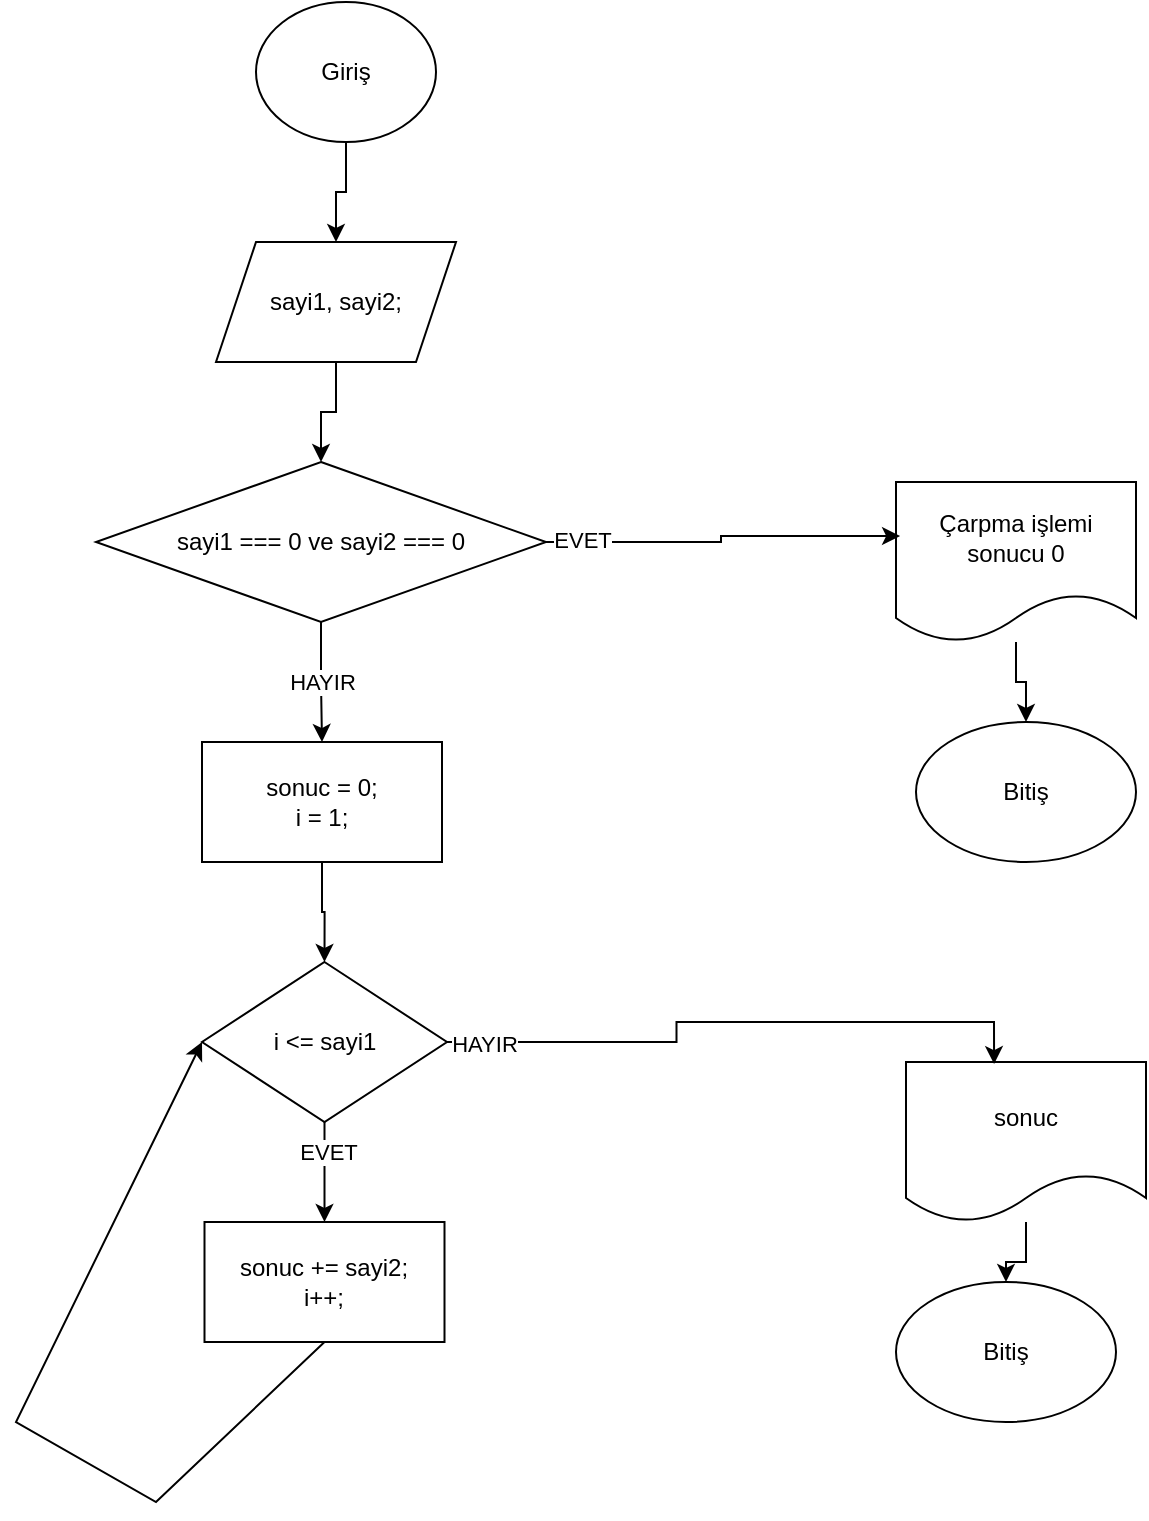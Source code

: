 <mxfile version="22.1.11" type="device">
  <diagram name="Sayfa -1" id="ET76W6a5pl6a4n5QpmuO">
    <mxGraphModel dx="1674" dy="746" grid="1" gridSize="10" guides="1" tooltips="1" connect="1" arrows="1" fold="1" page="1" pageScale="1" pageWidth="827" pageHeight="1169" math="0" shadow="0">
      <root>
        <mxCell id="0" />
        <mxCell id="1" parent="0" />
        <mxCell id="9m6wdw5ZZKKTW6Mnq0ev-25" style="edgeStyle=orthogonalEdgeStyle;rounded=0;orthogonalLoop=1;jettySize=auto;html=1;entryX=0.5;entryY=0;entryDx=0;entryDy=0;" edge="1" parent="1" source="9m6wdw5ZZKKTW6Mnq0ev-1" target="9m6wdw5ZZKKTW6Mnq0ev-2">
          <mxGeometry relative="1" as="geometry" />
        </mxCell>
        <mxCell id="9m6wdw5ZZKKTW6Mnq0ev-1" value="Giriş" style="ellipse;whiteSpace=wrap;html=1;" vertex="1" parent="1">
          <mxGeometry x="160" y="40" width="90" height="70" as="geometry" />
        </mxCell>
        <mxCell id="9m6wdw5ZZKKTW6Mnq0ev-26" style="edgeStyle=orthogonalEdgeStyle;rounded=0;orthogonalLoop=1;jettySize=auto;html=1;entryX=0.5;entryY=0;entryDx=0;entryDy=0;" edge="1" parent="1" source="9m6wdw5ZZKKTW6Mnq0ev-2" target="9m6wdw5ZZKKTW6Mnq0ev-3">
          <mxGeometry relative="1" as="geometry" />
        </mxCell>
        <mxCell id="9m6wdw5ZZKKTW6Mnq0ev-2" value="sayi1, sayi2;" style="shape=parallelogram;perimeter=parallelogramPerimeter;whiteSpace=wrap;html=1;fixedSize=1;" vertex="1" parent="1">
          <mxGeometry x="140" y="160" width="120" height="60" as="geometry" />
        </mxCell>
        <mxCell id="9m6wdw5ZZKKTW6Mnq0ev-15" style="edgeStyle=orthogonalEdgeStyle;rounded=0;orthogonalLoop=1;jettySize=auto;html=1;exitX=0.5;exitY=1;exitDx=0;exitDy=0;entryX=0.5;entryY=0;entryDx=0;entryDy=0;" edge="1" parent="1" source="9m6wdw5ZZKKTW6Mnq0ev-3" target="9m6wdw5ZZKKTW6Mnq0ev-5">
          <mxGeometry relative="1" as="geometry" />
        </mxCell>
        <mxCell id="9m6wdw5ZZKKTW6Mnq0ev-24" value="HAYIR" style="edgeLabel;html=1;align=center;verticalAlign=middle;resizable=0;points=[];" vertex="1" connectable="0" parent="9m6wdw5ZZKKTW6Mnq0ev-15">
          <mxGeometry x="0.008" relative="1" as="geometry">
            <mxPoint as="offset" />
          </mxGeometry>
        </mxCell>
        <mxCell id="9m6wdw5ZZKKTW6Mnq0ev-3" value="sayi1 === 0 ve sayi2 === 0" style="rhombus;whiteSpace=wrap;html=1;" vertex="1" parent="1">
          <mxGeometry x="80" y="270" width="225" height="80" as="geometry" />
        </mxCell>
        <mxCell id="9m6wdw5ZZKKTW6Mnq0ev-16" style="edgeStyle=orthogonalEdgeStyle;rounded=0;orthogonalLoop=1;jettySize=auto;html=1;entryX=0.5;entryY=0;entryDx=0;entryDy=0;" edge="1" parent="1" source="9m6wdw5ZZKKTW6Mnq0ev-5" target="9m6wdw5ZZKKTW6Mnq0ev-6">
          <mxGeometry relative="1" as="geometry" />
        </mxCell>
        <mxCell id="9m6wdw5ZZKKTW6Mnq0ev-5" value="sonuc = 0;&lt;br&gt;i = 1;" style="rounded=0;whiteSpace=wrap;html=1;" vertex="1" parent="1">
          <mxGeometry x="133" y="410" width="120" height="60" as="geometry" />
        </mxCell>
        <mxCell id="9m6wdw5ZZKKTW6Mnq0ev-17" style="edgeStyle=orthogonalEdgeStyle;rounded=0;orthogonalLoop=1;jettySize=auto;html=1;entryX=0.5;entryY=0;entryDx=0;entryDy=0;" edge="1" parent="1" source="9m6wdw5ZZKKTW6Mnq0ev-6" target="9m6wdw5ZZKKTW6Mnq0ev-8">
          <mxGeometry relative="1" as="geometry" />
        </mxCell>
        <mxCell id="9m6wdw5ZZKKTW6Mnq0ev-22" value="EVET" style="edgeLabel;html=1;align=center;verticalAlign=middle;resizable=0;points=[];" vertex="1" connectable="0" parent="9m6wdw5ZZKKTW6Mnq0ev-17">
          <mxGeometry x="-0.399" y="1" relative="1" as="geometry">
            <mxPoint as="offset" />
          </mxGeometry>
        </mxCell>
        <mxCell id="9m6wdw5ZZKKTW6Mnq0ev-6" value="i &amp;lt;= sayi1" style="rhombus;whiteSpace=wrap;html=1;" vertex="1" parent="1">
          <mxGeometry x="133" y="520" width="122.5" height="80" as="geometry" />
        </mxCell>
        <mxCell id="9m6wdw5ZZKKTW6Mnq0ev-8" value="sonuc += sayi2;&lt;br&gt;i++;" style="rounded=0;whiteSpace=wrap;html=1;" vertex="1" parent="1">
          <mxGeometry x="134.25" y="650" width="120" height="60" as="geometry" />
        </mxCell>
        <mxCell id="9m6wdw5ZZKKTW6Mnq0ev-20" style="edgeStyle=orthogonalEdgeStyle;rounded=0;orthogonalLoop=1;jettySize=auto;html=1;entryX=0.5;entryY=0;entryDx=0;entryDy=0;" edge="1" parent="1" source="9m6wdw5ZZKKTW6Mnq0ev-9" target="9m6wdw5ZZKKTW6Mnq0ev-10">
          <mxGeometry relative="1" as="geometry" />
        </mxCell>
        <mxCell id="9m6wdw5ZZKKTW6Mnq0ev-9" value="Çarpma işlemi sonucu 0" style="shape=document;whiteSpace=wrap;html=1;boundedLbl=1;" vertex="1" parent="1">
          <mxGeometry x="480" y="280" width="120" height="80" as="geometry" />
        </mxCell>
        <mxCell id="9m6wdw5ZZKKTW6Mnq0ev-10" value="Bitiş" style="ellipse;whiteSpace=wrap;html=1;" vertex="1" parent="1">
          <mxGeometry x="490" y="400" width="110" height="70" as="geometry" />
        </mxCell>
        <mxCell id="9m6wdw5ZZKKTW6Mnq0ev-19" style="edgeStyle=orthogonalEdgeStyle;rounded=0;orthogonalLoop=1;jettySize=auto;html=1;entryX=0.5;entryY=0;entryDx=0;entryDy=0;" edge="1" parent="1" source="9m6wdw5ZZKKTW6Mnq0ev-11" target="9m6wdw5ZZKKTW6Mnq0ev-12">
          <mxGeometry relative="1" as="geometry" />
        </mxCell>
        <mxCell id="9m6wdw5ZZKKTW6Mnq0ev-11" value="sonuc" style="shape=document;whiteSpace=wrap;html=1;boundedLbl=1;" vertex="1" parent="1">
          <mxGeometry x="485" y="570" width="120" height="80" as="geometry" />
        </mxCell>
        <mxCell id="9m6wdw5ZZKKTW6Mnq0ev-12" value="Bitiş" style="ellipse;whiteSpace=wrap;html=1;" vertex="1" parent="1">
          <mxGeometry x="480" y="680" width="110" height="70" as="geometry" />
        </mxCell>
        <mxCell id="9m6wdw5ZZKKTW6Mnq0ev-13" style="edgeStyle=orthogonalEdgeStyle;rounded=0;orthogonalLoop=1;jettySize=auto;html=1;entryX=0.017;entryY=0.338;entryDx=0;entryDy=0;entryPerimeter=0;" edge="1" parent="1" source="9m6wdw5ZZKKTW6Mnq0ev-3" target="9m6wdw5ZZKKTW6Mnq0ev-9">
          <mxGeometry relative="1" as="geometry" />
        </mxCell>
        <mxCell id="9m6wdw5ZZKKTW6Mnq0ev-14" value="EVET" style="edgeLabel;html=1;align=center;verticalAlign=middle;resizable=0;points=[];" vertex="1" connectable="0" parent="9m6wdw5ZZKKTW6Mnq0ev-13">
          <mxGeometry x="-0.8" y="1" relative="1" as="geometry">
            <mxPoint as="offset" />
          </mxGeometry>
        </mxCell>
        <mxCell id="9m6wdw5ZZKKTW6Mnq0ev-18" style="edgeStyle=orthogonalEdgeStyle;rounded=0;orthogonalLoop=1;jettySize=auto;html=1;exitX=1;exitY=0.5;exitDx=0;exitDy=0;entryX=0.367;entryY=0.013;entryDx=0;entryDy=0;entryPerimeter=0;" edge="1" parent="1" source="9m6wdw5ZZKKTW6Mnq0ev-6" target="9m6wdw5ZZKKTW6Mnq0ev-11">
          <mxGeometry relative="1" as="geometry" />
        </mxCell>
        <mxCell id="9m6wdw5ZZKKTW6Mnq0ev-23" value="HAYIR" style="edgeLabel;html=1;align=center;verticalAlign=middle;resizable=0;points=[];" vertex="1" connectable="0" parent="9m6wdw5ZZKKTW6Mnq0ev-18">
          <mxGeometry x="-0.885" y="-1" relative="1" as="geometry">
            <mxPoint x="1" as="offset" />
          </mxGeometry>
        </mxCell>
        <mxCell id="9m6wdw5ZZKKTW6Mnq0ev-21" value="" style="endArrow=classic;html=1;rounded=0;exitX=0.5;exitY=1;exitDx=0;exitDy=0;entryX=0;entryY=0.5;entryDx=0;entryDy=0;" edge="1" parent="1" source="9m6wdw5ZZKKTW6Mnq0ev-8" target="9m6wdw5ZZKKTW6Mnq0ev-6">
          <mxGeometry width="50" height="50" relative="1" as="geometry">
            <mxPoint x="190" y="790" as="sourcePoint" />
            <mxPoint x="120" y="570" as="targetPoint" />
            <Array as="points">
              <mxPoint x="110" y="790" />
              <mxPoint x="40" y="750" />
            </Array>
          </mxGeometry>
        </mxCell>
      </root>
    </mxGraphModel>
  </diagram>
</mxfile>
